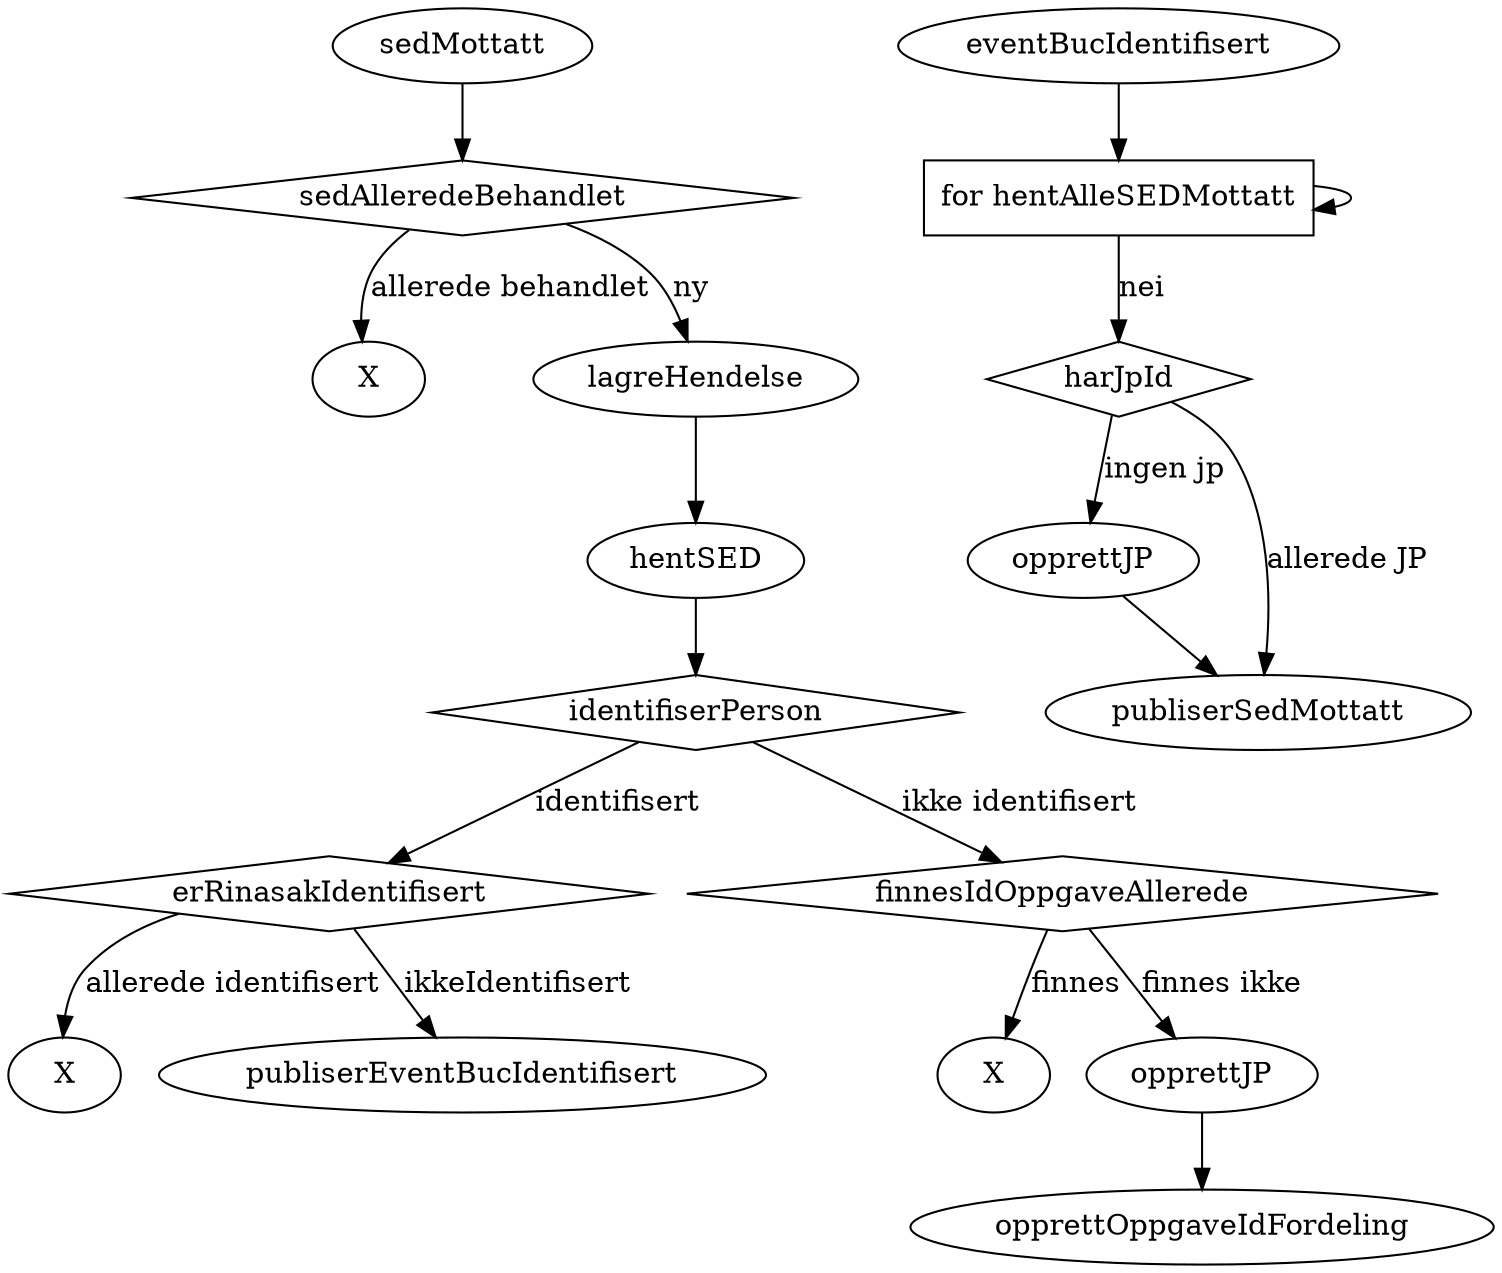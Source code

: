 digraph SEDMottak {
    X_sedAlleredeBehandlet [label="X"];
    X_lagreIdentifisertPerson [label="X"];
    X_opprettOppgaveIdentifisering [label="X"];
    sedAlleredeBehandlet [shape=diamond];
    identifiserPerson [shape=diamond];
    erRinasakIdentifisert [shape=diamond];
    finnesIdOppgaveAllerede [shape=diamond];

    sedMottatt -> sedAlleredeBehandlet;
    sedAlleredeBehandlet -> X_sedAlleredeBehandlet [label="allerede behandlet"];

    sedAlleredeBehandlet -> lagreHendelse [label="ny"];
    lagreHendelse -> hentSED;
    hentSED -> identifiserPerson;

    identifiserPerson -> erRinasakIdentifisert [label="identifisert"];
    erRinasakIdentifisert -> X_lagreIdentifisertPerson [label="allerede identifisert"];
    erRinasakIdentifisert -> publiserEventBucIdentifisert [label="ikkeIdentifisert"]

    identifiserPerson -> finnesIdOppgaveAllerede [label="ikke identifisert"];
    finnesIdOppgaveAllerede -> X_opprettOppgaveIdentifisering [label="finnes"]
    finnesIdOppgaveAllerede -> opprettJP [label="finnes ikke"]
    opprettJP -> opprettOppgaveIdFordeling

    subgraph BucIdentifisert {
        harJpId [shape=diamond];
        opprettJP_BucIdentifisert [label="opprettJP"];
        hentAlleSEDMottatt [shape=rectangle, label="for hentAlleSEDMottatt"];

        eventBucIdentifisert -> hentAlleSEDMottatt;
        hentAlleSEDMottatt -> hentAlleSEDMottatt;
        hentAlleSEDMottatt -> harJpId [label="nei"];
        harJpId -> publiserSedMottatt [label="allerede JP"];
        harJpId -> opprettJP_BucIdentifisert [label="ingen jp"];
        opprettJP_BucIdentifisert -> publiserSedMottatt;
    }
}
